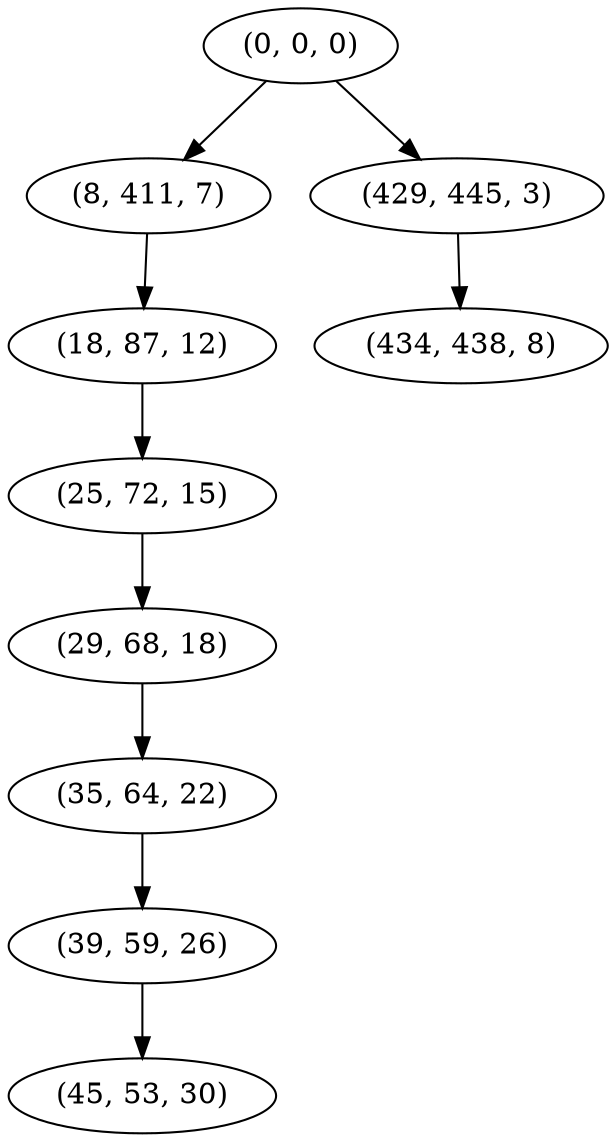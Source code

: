 digraph tree {
    "(0, 0, 0)";
    "(8, 411, 7)";
    "(18, 87, 12)";
    "(25, 72, 15)";
    "(29, 68, 18)";
    "(35, 64, 22)";
    "(39, 59, 26)";
    "(45, 53, 30)";
    "(429, 445, 3)";
    "(434, 438, 8)";
    "(0, 0, 0)" -> "(8, 411, 7)";
    "(0, 0, 0)" -> "(429, 445, 3)";
    "(8, 411, 7)" -> "(18, 87, 12)";
    "(18, 87, 12)" -> "(25, 72, 15)";
    "(25, 72, 15)" -> "(29, 68, 18)";
    "(29, 68, 18)" -> "(35, 64, 22)";
    "(35, 64, 22)" -> "(39, 59, 26)";
    "(39, 59, 26)" -> "(45, 53, 30)";
    "(429, 445, 3)" -> "(434, 438, 8)";
}
